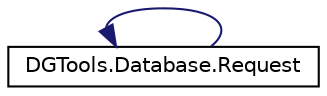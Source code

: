 digraph "Graphical Class Hierarchy"
{
 // LATEX_PDF_SIZE
  edge [fontname="Helvetica",fontsize="10",labelfontname="Helvetica",labelfontsize="10"];
  node [fontname="Helvetica",fontsize="10",shape=record];
  rankdir="LR";
  Node1 [label="DGTools.Database.Request",height=0.2,width=0.4,color="black", fillcolor="white", style="filled",URL="$class_d_g_tools_1_1_database_1_1_request.html",tooltip="A request is an object that will help you to interract with the database How to use?"];
  Node1 -> Node1 [dir="back",color="midnightblue",fontsize="10",style="solid",fontname="Helvetica"];
}
